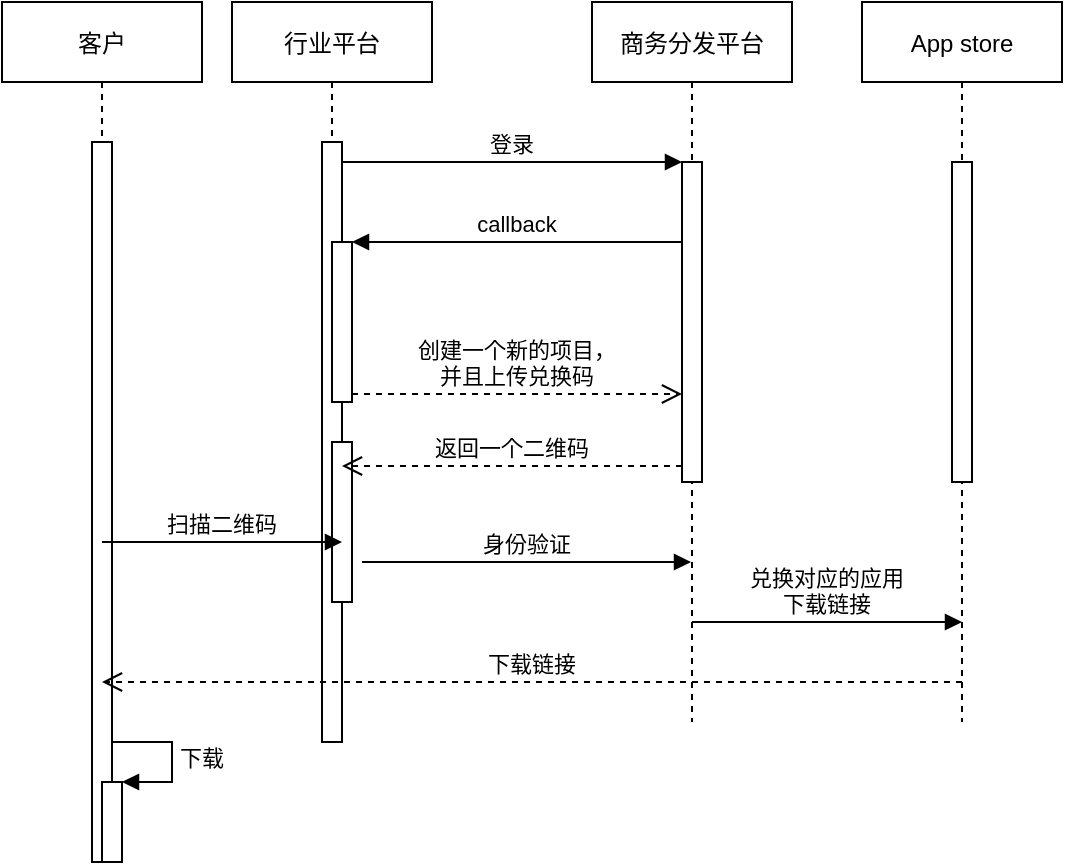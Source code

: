 <mxfile version="20.1.1" type="github">
  <diagram id="kgpKYQtTHZ0yAKxKKP6v" name="Page-1">
    <mxGraphModel dx="1426" dy="684" grid="1" gridSize="10" guides="1" tooltips="1" connect="1" arrows="1" fold="1" page="1" pageScale="1" pageWidth="850" pageHeight="1100" background="#ffffff" math="0" shadow="0">
      <root>
        <mxCell id="0" />
        <mxCell id="1" parent="0" />
        <mxCell id="3nuBFxr9cyL0pnOWT2aG-1" value="行业平台" style="shape=umlLifeline;perimeter=lifelinePerimeter;container=1;collapsible=0;recursiveResize=0;rounded=0;shadow=0;strokeWidth=1;" parent="1" vertex="1">
          <mxGeometry x="255" y="140" width="100" height="370" as="geometry" />
        </mxCell>
        <mxCell id="3nuBFxr9cyL0pnOWT2aG-2" value="" style="points=[];perimeter=orthogonalPerimeter;rounded=0;shadow=0;strokeWidth=1;" parent="3nuBFxr9cyL0pnOWT2aG-1" vertex="1">
          <mxGeometry x="45" y="70" width="10" height="300" as="geometry" />
        </mxCell>
        <mxCell id="3nuBFxr9cyL0pnOWT2aG-4" value="" style="points=[];perimeter=orthogonalPerimeter;rounded=0;shadow=0;strokeWidth=1;" parent="3nuBFxr9cyL0pnOWT2aG-1" vertex="1">
          <mxGeometry x="50" y="120" width="10" height="80" as="geometry" />
        </mxCell>
        <mxCell id="unnsphnPi3bNTcYpF59s-7" value="" style="points=[];perimeter=orthogonalPerimeter;rounded=0;shadow=0;strokeWidth=1;" vertex="1" parent="3nuBFxr9cyL0pnOWT2aG-1">
          <mxGeometry x="50" y="220" width="10" height="80" as="geometry" />
        </mxCell>
        <mxCell id="3nuBFxr9cyL0pnOWT2aG-5" value="商务分发平台" style="shape=umlLifeline;perimeter=lifelinePerimeter;container=1;collapsible=0;recursiveResize=0;rounded=0;shadow=0;strokeWidth=1;" parent="1" vertex="1">
          <mxGeometry x="435" y="140" width="100" height="360" as="geometry" />
        </mxCell>
        <mxCell id="3nuBFxr9cyL0pnOWT2aG-6" value="" style="points=[];perimeter=orthogonalPerimeter;rounded=0;shadow=0;strokeWidth=1;" parent="3nuBFxr9cyL0pnOWT2aG-5" vertex="1">
          <mxGeometry x="45" y="80" width="10" height="160" as="geometry" />
        </mxCell>
        <mxCell id="3nuBFxr9cyL0pnOWT2aG-7" value="返回一个二维码" style="verticalAlign=bottom;endArrow=open;dashed=1;endSize=8;exitX=0;exitY=0.95;shadow=0;strokeWidth=1;" parent="1" source="3nuBFxr9cyL0pnOWT2aG-6" target="3nuBFxr9cyL0pnOWT2aG-2" edge="1">
          <mxGeometry relative="1" as="geometry">
            <mxPoint x="410" y="296" as="targetPoint" />
          </mxGeometry>
        </mxCell>
        <mxCell id="3nuBFxr9cyL0pnOWT2aG-8" value="登录" style="verticalAlign=bottom;endArrow=block;entryX=0;entryY=0;shadow=0;strokeWidth=1;" parent="1" source="3nuBFxr9cyL0pnOWT2aG-2" target="3nuBFxr9cyL0pnOWT2aG-6" edge="1">
          <mxGeometry relative="1" as="geometry">
            <mxPoint x="410" y="220" as="sourcePoint" />
          </mxGeometry>
        </mxCell>
        <mxCell id="3nuBFxr9cyL0pnOWT2aG-9" value="callback" style="verticalAlign=bottom;endArrow=block;entryX=1;entryY=0;shadow=0;strokeWidth=1;" parent="1" source="3nuBFxr9cyL0pnOWT2aG-6" target="3nuBFxr9cyL0pnOWT2aG-4" edge="1">
          <mxGeometry relative="1" as="geometry">
            <mxPoint x="375" y="260" as="sourcePoint" />
          </mxGeometry>
        </mxCell>
        <mxCell id="3nuBFxr9cyL0pnOWT2aG-10" value="创建一个新的项目，&#xa;并且上传兑换码" style="verticalAlign=bottom;endArrow=open;dashed=1;endSize=8;exitX=1;exitY=0.95;shadow=0;strokeWidth=1;" parent="1" source="3nuBFxr9cyL0pnOWT2aG-4" target="3nuBFxr9cyL0pnOWT2aG-6" edge="1">
          <mxGeometry relative="1" as="geometry">
            <mxPoint x="375" y="317" as="targetPoint" />
          </mxGeometry>
        </mxCell>
        <mxCell id="unnsphnPi3bNTcYpF59s-1" value="客户" style="shape=umlLifeline;perimeter=lifelinePerimeter;container=1;collapsible=0;recursiveResize=0;rounded=0;shadow=0;strokeWidth=1;" vertex="1" parent="1">
          <mxGeometry x="140" y="140" width="100" height="430" as="geometry" />
        </mxCell>
        <mxCell id="unnsphnPi3bNTcYpF59s-2" value="" style="points=[];perimeter=orthogonalPerimeter;rounded=0;shadow=0;strokeWidth=1;" vertex="1" parent="unnsphnPi3bNTcYpF59s-1">
          <mxGeometry x="45" y="70" width="10" height="360" as="geometry" />
        </mxCell>
        <mxCell id="unnsphnPi3bNTcYpF59s-16" value="" style="html=1;points=[];perimeter=orthogonalPerimeter;" vertex="1" parent="unnsphnPi3bNTcYpF59s-1">
          <mxGeometry x="50" y="390" width="10" height="40" as="geometry" />
        </mxCell>
        <mxCell id="unnsphnPi3bNTcYpF59s-17" value="下载" style="edgeStyle=orthogonalEdgeStyle;html=1;align=left;spacingLeft=2;endArrow=block;rounded=0;entryX=1;entryY=0;" edge="1" target="unnsphnPi3bNTcYpF59s-16" parent="unnsphnPi3bNTcYpF59s-1">
          <mxGeometry relative="1" as="geometry">
            <mxPoint x="55" y="370" as="sourcePoint" />
            <Array as="points">
              <mxPoint x="85" y="370" />
            </Array>
          </mxGeometry>
        </mxCell>
        <mxCell id="unnsphnPi3bNTcYpF59s-5" value="App store" style="shape=umlLifeline;perimeter=lifelinePerimeter;container=1;collapsible=0;recursiveResize=0;rounded=0;shadow=0;strokeWidth=1;" vertex="1" parent="1">
          <mxGeometry x="570" y="140" width="100" height="360" as="geometry" />
        </mxCell>
        <mxCell id="unnsphnPi3bNTcYpF59s-6" value="" style="points=[];perimeter=orthogonalPerimeter;rounded=0;shadow=0;strokeWidth=1;" vertex="1" parent="unnsphnPi3bNTcYpF59s-5">
          <mxGeometry x="45" y="80" width="10" height="160" as="geometry" />
        </mxCell>
        <mxCell id="unnsphnPi3bNTcYpF59s-10" value="兑换对应的应用&#xa;下载链接" style="verticalAlign=bottom;endArrow=block;shadow=0;strokeWidth=1;" edge="1" parent="unnsphnPi3bNTcYpF59s-5" source="3nuBFxr9cyL0pnOWT2aG-5">
          <mxGeometry relative="1" as="geometry">
            <mxPoint x="-90" y="310" as="sourcePoint" />
            <mxPoint x="50" y="310" as="targetPoint" />
          </mxGeometry>
        </mxCell>
        <mxCell id="unnsphnPi3bNTcYpF59s-11" value="下载链接" style="verticalAlign=bottom;endArrow=open;dashed=1;endSize=8;exitX=0;exitY=0.95;shadow=0;strokeWidth=1;" edge="1" parent="unnsphnPi3bNTcYpF59s-5" target="unnsphnPi3bNTcYpF59s-1">
          <mxGeometry relative="1" as="geometry">
            <mxPoint x="-120" y="340.0" as="targetPoint" />
            <mxPoint x="50" y="340.0" as="sourcePoint" />
          </mxGeometry>
        </mxCell>
        <mxCell id="unnsphnPi3bNTcYpF59s-8" value="扫描二维码" style="verticalAlign=bottom;endArrow=block;shadow=0;strokeWidth=1;" edge="1" parent="1">
          <mxGeometry relative="1" as="geometry">
            <mxPoint x="190" y="410.0" as="sourcePoint" />
            <mxPoint x="310" y="410" as="targetPoint" />
          </mxGeometry>
        </mxCell>
        <mxCell id="unnsphnPi3bNTcYpF59s-9" value="身份验证" style="verticalAlign=bottom;endArrow=block;shadow=0;strokeWidth=1;" edge="1" parent="1" target="3nuBFxr9cyL0pnOWT2aG-5">
          <mxGeometry relative="1" as="geometry">
            <mxPoint x="320" y="420" as="sourcePoint" />
            <mxPoint x="440" y="420" as="targetPoint" />
          </mxGeometry>
        </mxCell>
      </root>
    </mxGraphModel>
  </diagram>
</mxfile>
